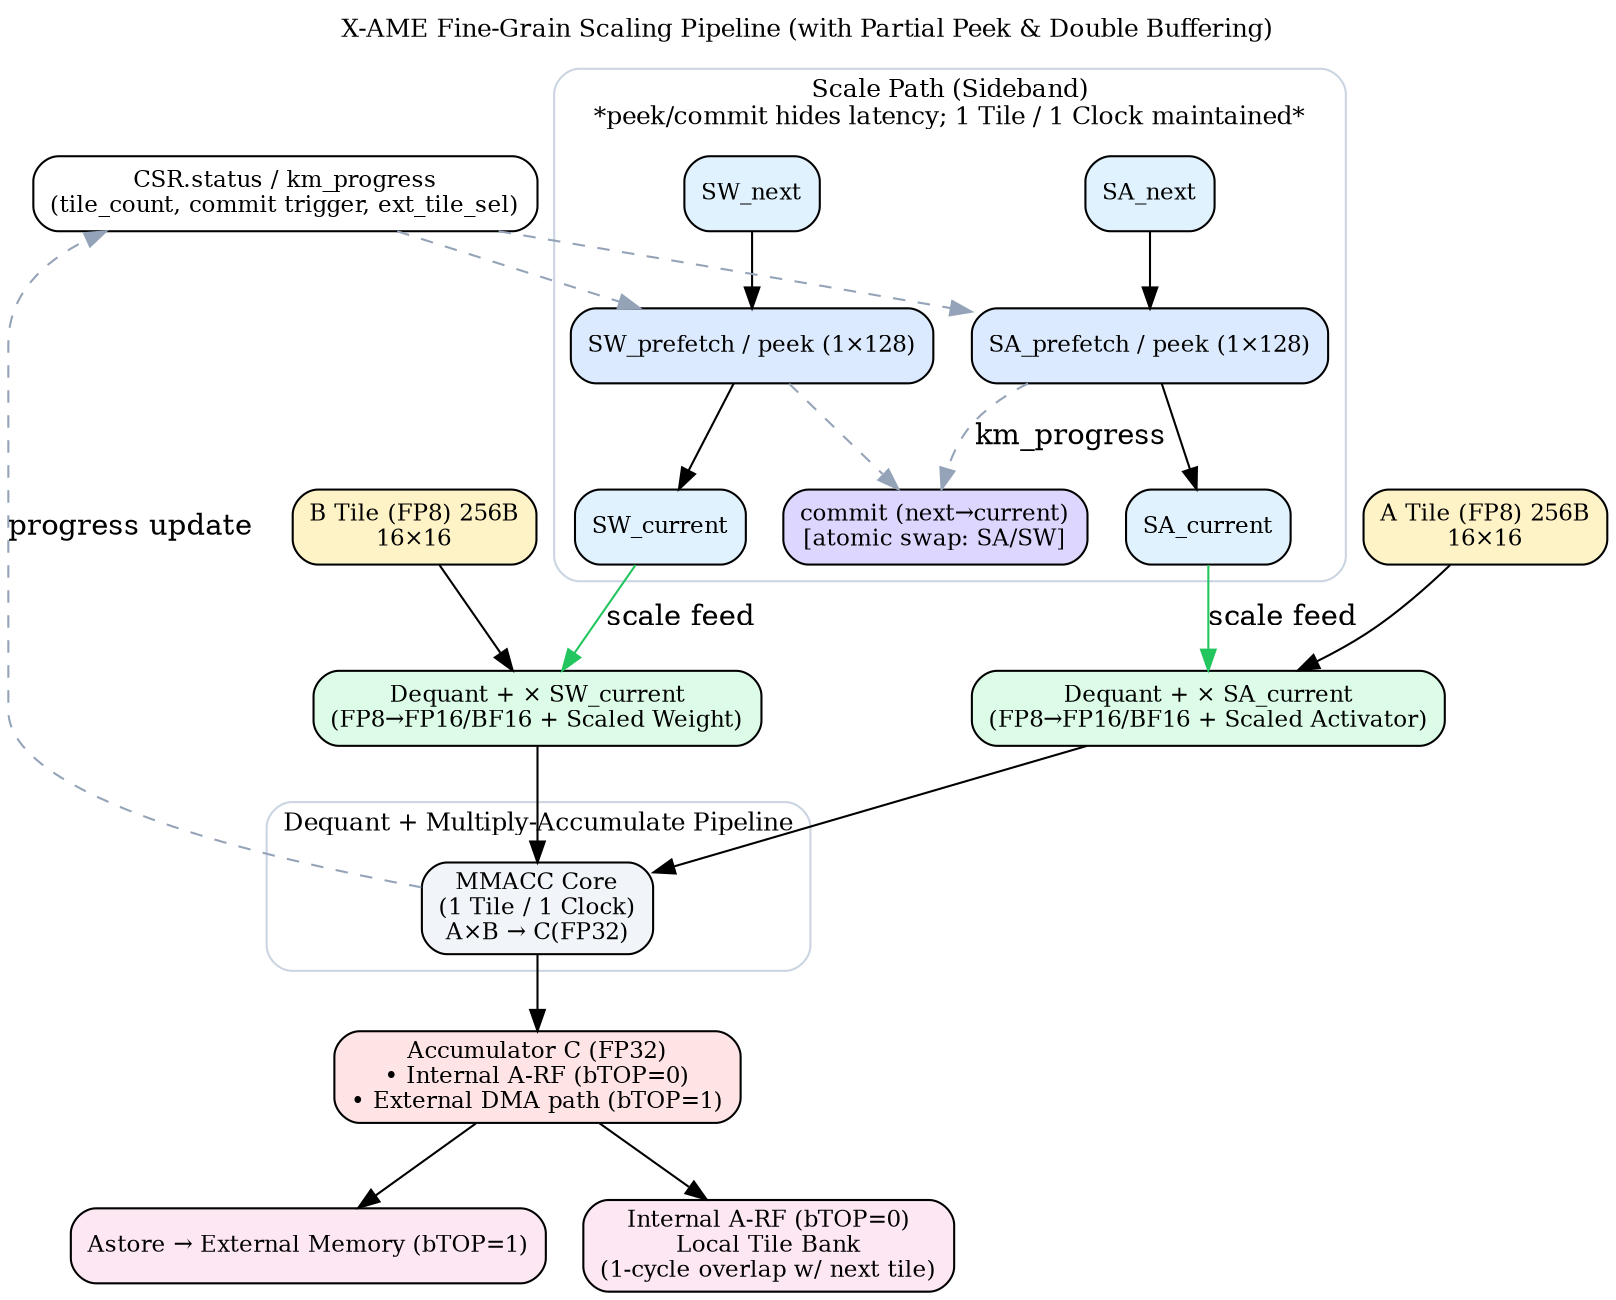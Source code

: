 // ============================================================
//  X-AME Fine-Grain Scaling Pipeline (with Partial Peek & Double Buffering)
//  Version: v0.18f
//  Purpose: Illustrates SA/SW double-buffered scale path and MAC pipeline
//  Notes:
//    - Scale Path runs in sideband, hides latency via peek/commit cycle
//    - Maintains 1 Tile / 1 Clock throughput
//    - Feedback triggers commit and next prefetch
//    - Compatible with bTOP=0 (internal RF) / bTOP=1 (external DMA)
// ============================================================

digraph X_AME_FG_Scaling {
  rankdir=TB;
  compound=true;
  fontsize=12;
  labelloc="t";
  label="X-AME Fine-Grain Scaling Pipeline (with Partial Peek & Double Buffering)";
  node [shape=box, fontsize=11, style="rounded,filled", fillcolor="#F9FAFB"];

  // -----------------------------
  //  Scale Sideband Path (SA/SW)
  // -----------------------------
  subgraph cluster_scale {
    label="Scale Path (Sideband)\n*peek/commit hides latency; 1 Tile / 1 Clock maintained*";
    color="#CBD5E1";
    style="rounded";

    // Double buffering for Activator and Weight scaling
    SA_next [label="SA_next", fillcolor="#E0F2FE"];
    SW_next [label="SW_next", fillcolor="#E0F2FE"];

    SA_pref [label="SA_prefetch / peek (1×128)", shape=box, fillcolor="#DBEAFE"];
    SW_pref [label="SW_prefetch / peek (1×128)", shape=box, fillcolor="#DBEAFE"];

    SA_cur [label="SA_current", fillcolor="#E0F2FE"];
    SW_cur [label="SW_current", fillcolor="#E0F2FE"];

    commit [label="commit (next→current)\n[atomic swap: SA/SW]", shape=box, fillcolor="#DDD6FE"];

    // Path connections
    SA_next -> SA_pref -> SA_cur;
    SW_next -> SW_pref -> SW_cur;

    // Commit dashed links (feedback trigger)
    SA_pref -> commit [style=dashed, color="#94A3B8", label="km_progress"];
    SW_pref -> commit [style=dashed, color="#94A3B8"];
  }

  // -----------------------------
  //  Input Tiles
  // -----------------------------
  A_tile [label="A Tile (FP8) 256B\n16×16", fillcolor="#FEF3C7"];
  B_tile [label="B Tile (FP8) 256B\n16×16", fillcolor="#FEF3C7"];

  // -----------------------------
  //  Dequantization + Scale
  // -----------------------------
  deqA [label="Dequant + × SA_current\n(FP8→FP16/BF16 + Scaled Activator)", fillcolor="#DCFCE7"];
  deqB [label="Dequant + × SW_current\n(FP8→FP16/BF16 + Scaled Weight)", fillcolor="#DCFCE7"];

  // -----------------------------
  //  Multiply-Accumulate Core
  // -----------------------------
  subgraph cluster_mac {
    label="Dequant + Multiply-Accumulate Pipeline";
    color="#CBD5E1";
    style="rounded";
    MAC [label="MMACC Core\n(1 Tile / 1 Clock)\nA×B → C(FP32)", fillcolor="#F1F5F9"];
  }

  // -----------------------------
  //  Accumulator and Outputs
  // -----------------------------
  ACC [label="Accumulator C (FP32)\n• Internal A-RF (bTOP=0)\n• External DMA path (bTOP=1)", fillcolor="#FFE4E6"];
  Astore [label="Astore → External Memory (bTOP=1)", fillcolor="#FCE7F3"];
  IntARF [label="Internal A-RF (bTOP=0)\nLocal Tile Bank\n(1-cycle overlap w/ next tile)", fillcolor="#FCE7F3"];

  // -----------------------------
  //  Interconnections
  // -----------------------------
  // A-path
  A_tile -> deqA -> MAC;
  // B-path
  B_tile -> deqB -> MAC;

  // Scale sideband to Dequant
  SA_cur -> deqA [color="#22C55E", label="scale feed"];
  SW_cur -> deqB [color="#22C55E", label="scale feed"];

  // MAC output to ACC
  MAC -> ACC;

  // ACC fanout
  ACC -> Astore;
  ACC -> IntARF;

  // -----------------------------
  //  Feedback / CSR
  // -----------------------------
  status [label="CSR.status / km_progress\n(tile_count, commit trigger, ext_tile_sel)", shape=box, fillcolor="#FFFFFF"];
  MAC -> status [style=dashed, color="#94A3B8", label="progress update"];
  status -> SA_pref [style=dashed, color="#94A3B8"];
  status -> SW_pref [style=dashed, color="#94A3B8"];

  // Note: External mode uses CSR.ext_tile_count[N] and CSR.ext_tile_sel for tile indexing.
}

